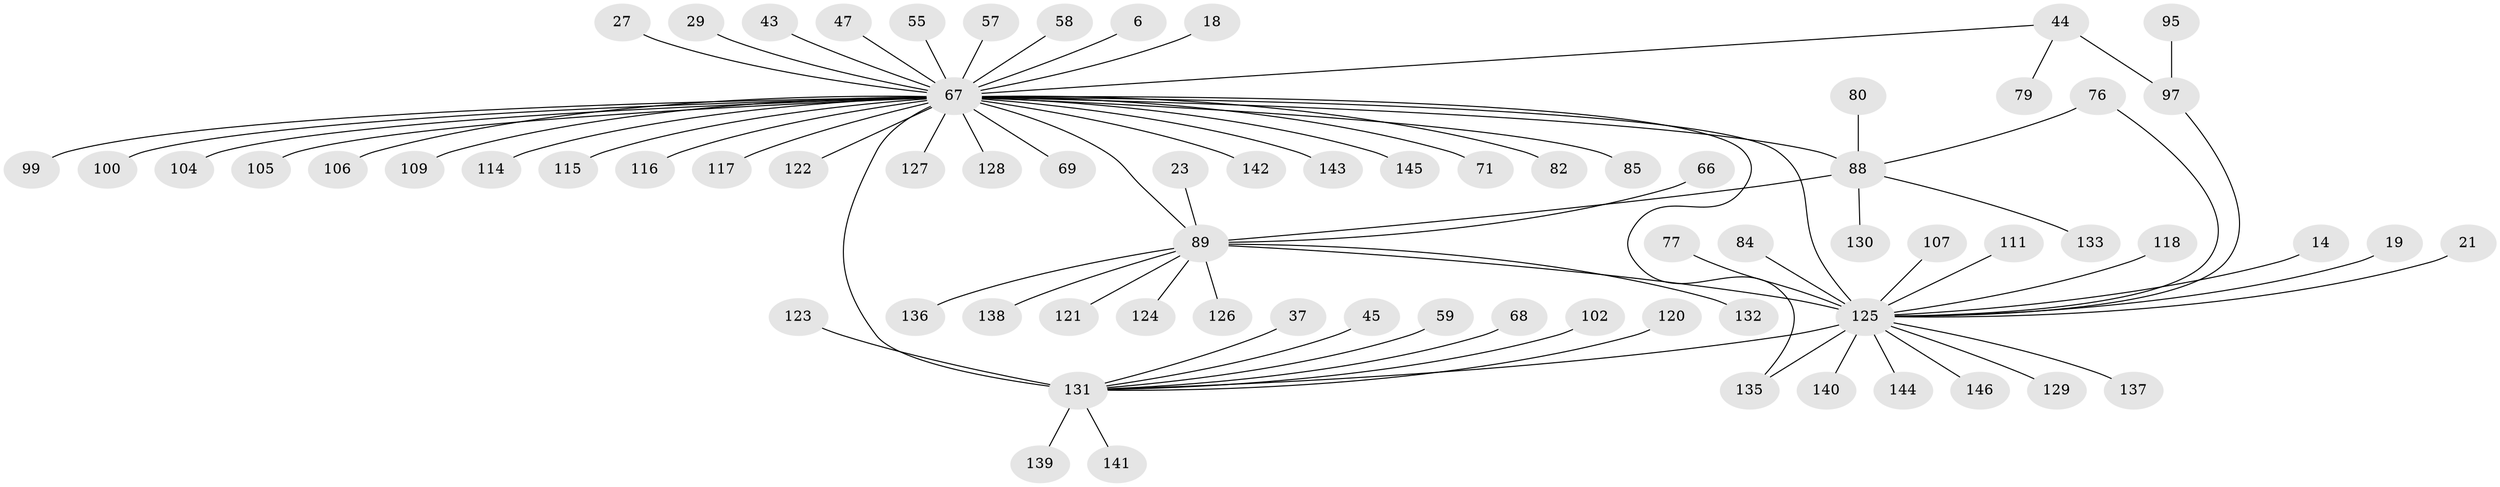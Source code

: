 // original degree distribution, {28: 0.00684931506849315, 16: 0.00684931506849315, 2: 0.22602739726027396, 9: 0.00684931506849315, 1: 0.5616438356164384, 23: 0.00684931506849315, 10: 0.00684931506849315, 4: 0.0547945205479452, 12: 0.00684931506849315, 5: 0.0273972602739726, 11: 0.00684931506849315, 3: 0.07534246575342465, 6: 0.00684931506849315}
// Generated by graph-tools (version 1.1) at 2025/48/03/09/25 04:48:02]
// undirected, 73 vertices, 78 edges
graph export_dot {
graph [start="1"]
  node [color=gray90,style=filled];
  6;
  14;
  18;
  19;
  21;
  23;
  27;
  29;
  37;
  43;
  44 [super="+26"];
  45;
  47 [super="+22"];
  55;
  57;
  58;
  59;
  66;
  67 [super="+30+9+12+7+53"];
  68;
  69;
  71;
  76 [super="+63"];
  77 [super="+52"];
  79;
  80;
  82 [super="+25"];
  84;
  85 [super="+32"];
  88 [super="+15+86+39"];
  89 [super="+64+2+5"];
  95;
  97 [super="+36"];
  99;
  100;
  102;
  104;
  105 [super="+56+83"];
  106;
  107;
  109;
  111;
  114;
  115 [super="+90+110"];
  116;
  117 [super="+93"];
  118;
  120;
  121;
  122;
  123;
  124;
  125 [super="+119+92+34+96+98"];
  126;
  127;
  128 [super="+103"];
  129;
  130;
  131 [super="+113+51+112"];
  132;
  133 [super="+61"];
  135 [super="+35+87"];
  136;
  137;
  138;
  139 [super="+49+78"];
  140;
  141;
  142 [super="+101"];
  143;
  144;
  145;
  146 [super="+134"];
  6 -- 67;
  14 -- 125;
  18 -- 67 [weight=2];
  19 -- 125;
  21 -- 125;
  23 -- 89;
  27 -- 67;
  29 -- 67;
  37 -- 131;
  43 -- 67;
  44 -- 79;
  44 -- 67;
  44 -- 97 [weight=2];
  45 -- 131;
  47 -- 67;
  55 -- 67;
  57 -- 67;
  58 -- 67;
  59 -- 131;
  66 -- 89;
  67 -- 125 [weight=4];
  67 -- 128;
  67 -- 69;
  67 -- 142;
  67 -- 82;
  67 -- 88 [weight=5];
  67 -- 100;
  67 -- 122;
  67 -- 104;
  67 -- 105 [weight=3];
  67 -- 114;
  67 -- 131 [weight=7];
  67 -- 135;
  67 -- 71;
  67 -- 143;
  67 -- 145;
  67 -- 85;
  67 -- 99;
  67 -- 106;
  67 -- 109;
  67 -- 115;
  67 -- 116;
  67 -- 117;
  67 -- 127;
  67 -- 89 [weight=2];
  68 -- 131;
  76 -- 125;
  76 -- 88;
  77 -- 125;
  80 -- 88;
  84 -- 125;
  88 -- 130;
  88 -- 133;
  88 -- 89;
  89 -- 132;
  89 -- 136;
  89 -- 138;
  89 -- 121;
  89 -- 124;
  89 -- 125 [weight=3];
  89 -- 126;
  95 -- 97;
  97 -- 125;
  102 -- 131;
  107 -- 125;
  111 -- 125;
  118 -- 125;
  120 -- 131;
  123 -- 131;
  125 -- 137;
  125 -- 131 [weight=2];
  125 -- 129;
  125 -- 140;
  125 -- 144;
  125 -- 146;
  125 -- 135 [weight=2];
  131 -- 139;
  131 -- 141;
}
